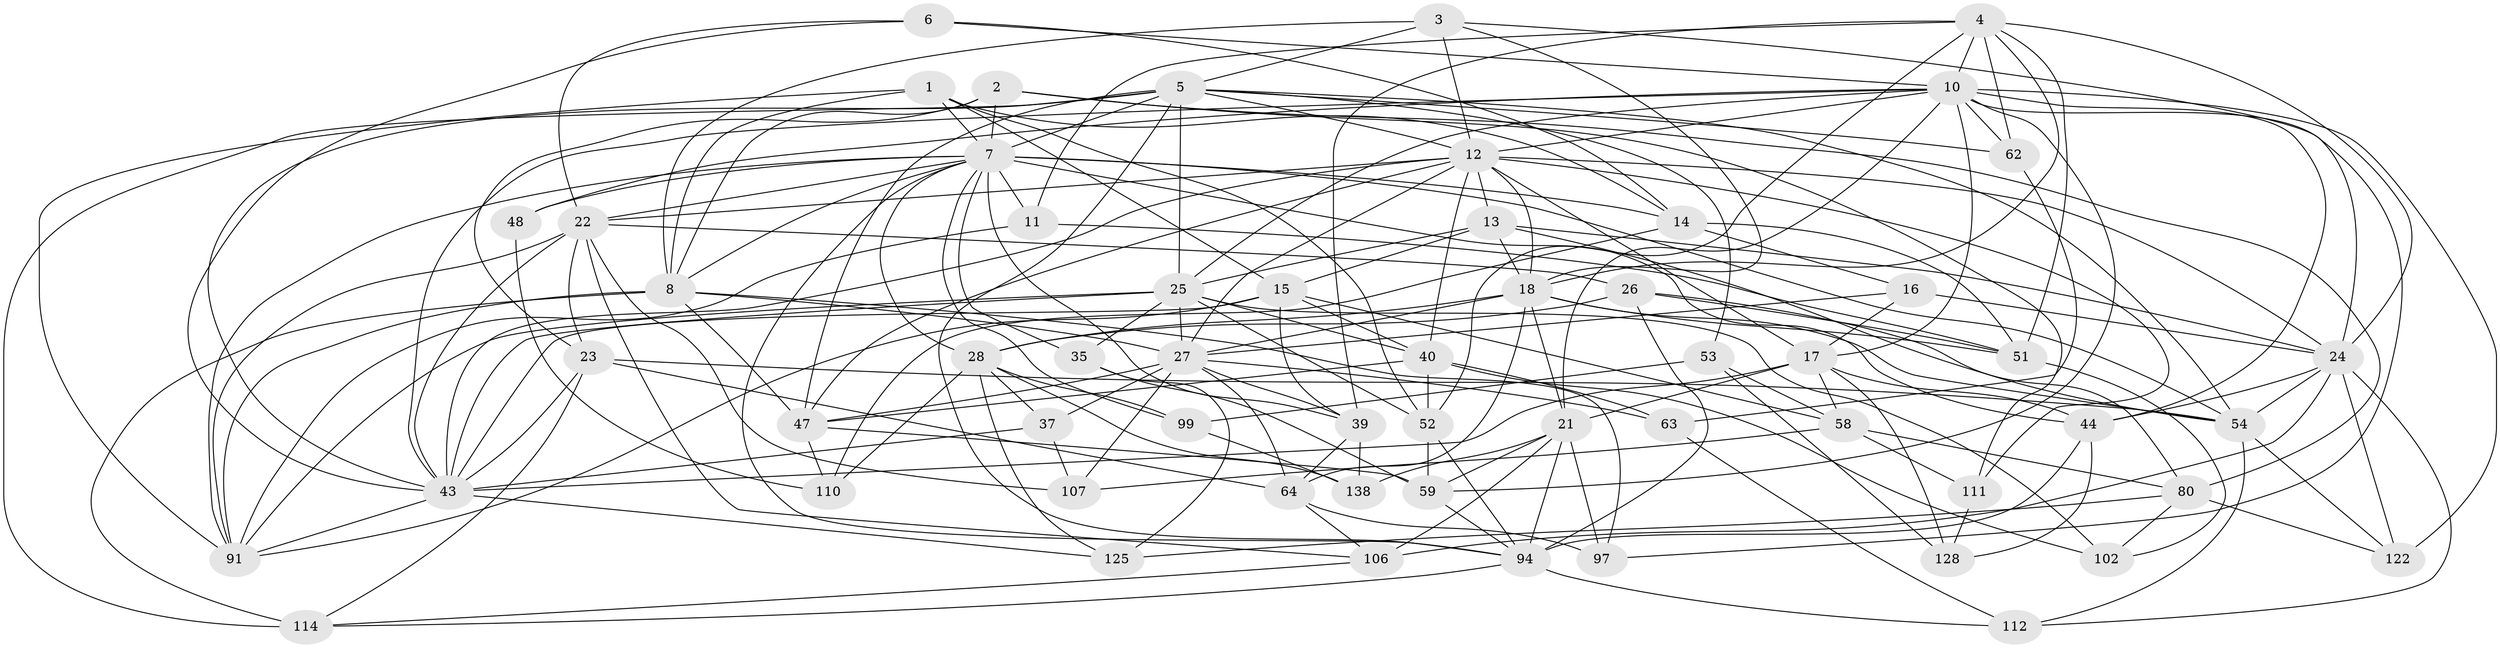 // original degree distribution, {4: 1.0}
// Generated by graph-tools (version 1.1) at 2025/20/03/04/25 18:20:40]
// undirected, 58 vertices, 189 edges
graph export_dot {
graph [start="1"]
  node [color=gray90,style=filled];
  1 [super="+29+113"];
  2 [super="+130"];
  3 [super="+83"];
  4 [super="+33+61"];
  5 [super="+134+79+67"];
  6;
  7 [super="+88+105+71+9"];
  8 [super="+131+38"];
  10 [super="+46+19+100"];
  11;
  12 [super="+31"];
  13 [super="+92"];
  14 [super="+87+123"];
  15 [super="+145+30"];
  16;
  17 [super="+20"];
  18 [super="+68+73"];
  21 [super="+77+143+34"];
  22 [super="+45"];
  23 [super="+60"];
  24 [super="+140+75"];
  25 [super="+36"];
  26 [super="+109"];
  27 [super="+66+108"];
  28 [super="+141+70"];
  35;
  37;
  39 [super="+69"];
  40 [super="+57+41"];
  43 [super="+74+49+90"];
  44 [super="+104"];
  47 [super="+135+81"];
  48;
  51 [super="+78"];
  52 [super="+86"];
  53;
  54 [super="+56"];
  58 [super="+121"];
  59 [super="+139"];
  62;
  63;
  64 [super="+117"];
  80 [super="+89"];
  91 [super="+124"];
  94 [super="+129+96"];
  97;
  99;
  102;
  106 [super="+144"];
  107;
  110;
  111;
  112;
  114 [super="+115"];
  122;
  125;
  128;
  138;
  1 -- 14 [weight=2];
  1 -- 52;
  1 -- 15 [weight=2];
  1 -- 7;
  1 -- 91;
  1 -- 8;
  2 -- 80;
  2 -- 111;
  2 -- 7 [weight=2];
  2 -- 8;
  2 -- 23;
  3 -- 5 [weight=2];
  3 -- 24;
  3 -- 18;
  3 -- 12;
  3 -- 8;
  4 -- 62;
  4 -- 10;
  4 -- 51;
  4 -- 24;
  4 -- 11;
  4 -- 39;
  4 -- 52;
  4 -- 18;
  5 -- 47;
  5 -- 7 [weight=3];
  5 -- 62;
  5 -- 25;
  5 -- 54;
  5 -- 114;
  5 -- 53;
  5 -- 43;
  5 -- 12;
  5 -- 94;
  6 -- 22;
  6 -- 14;
  6 -- 10;
  6 -- 43;
  7 -- 91;
  7 -- 54;
  7 -- 44;
  7 -- 14 [weight=2];
  7 -- 99;
  7 -- 35;
  7 -- 8;
  7 -- 39;
  7 -- 11;
  7 -- 48;
  7 -- 22;
  7 -- 94;
  7 -- 28;
  8 -- 97;
  8 -- 114 [weight=2];
  8 -- 27;
  8 -- 91;
  8 -- 47;
  10 -- 97;
  10 -- 17;
  10 -- 21;
  10 -- 43;
  10 -- 48 [weight=2];
  10 -- 122;
  10 -- 62;
  10 -- 44;
  10 -- 12;
  10 -- 25;
  10 -- 59;
  11 -- 91;
  11 -- 51;
  12 -- 22;
  12 -- 43;
  12 -- 27 [weight=2];
  12 -- 40;
  12 -- 13;
  12 -- 111;
  12 -- 47;
  12 -- 17;
  12 -- 18;
  12 -- 24;
  13 -- 80;
  13 -- 18;
  13 -- 24;
  13 -- 25;
  13 -- 15;
  14 -- 16;
  14 -- 110;
  14 -- 51;
  15 -- 40;
  15 -- 39;
  15 -- 58;
  15 -- 91;
  15 -- 43;
  16 -- 24;
  16 -- 17;
  16 -- 27;
  17 -- 128;
  17 -- 21;
  17 -- 43;
  17 -- 44;
  17 -- 58;
  18 -- 64;
  18 -- 21;
  18 -- 51;
  18 -- 27;
  18 -- 28;
  18 -- 54;
  21 -- 97;
  21 -- 138;
  21 -- 106 [weight=2];
  21 -- 94 [weight=2];
  21 -- 59;
  22 -- 107;
  22 -- 26 [weight=2];
  22 -- 106;
  22 -- 43;
  22 -- 91;
  22 -- 23;
  23 -- 64;
  23 -- 114;
  23 -- 54;
  23 -- 43;
  24 -- 106;
  24 -- 122;
  24 -- 112;
  24 -- 54;
  24 -- 44;
  25 -- 35;
  25 -- 102;
  25 -- 27;
  25 -- 43;
  25 -- 91;
  25 -- 52;
  25 -- 40;
  26 -- 51;
  26 -- 94;
  26 -- 28;
  26 -- 54;
  27 -- 63;
  27 -- 37;
  27 -- 107;
  27 -- 39;
  27 -- 64;
  27 -- 47;
  28 -- 125;
  28 -- 99;
  28 -- 37;
  28 -- 110;
  28 -- 138;
  35 -- 125;
  35 -- 59;
  37 -- 107;
  37 -- 43;
  39 -- 138;
  39 -- 64;
  40 -- 102;
  40 -- 47 [weight=2];
  40 -- 52;
  40 -- 63;
  43 -- 125;
  43 -- 91;
  44 -- 128;
  44 -- 94;
  47 -- 110;
  47 -- 59;
  48 -- 110;
  51 -- 102;
  52 -- 59;
  52 -- 94;
  53 -- 128;
  53 -- 99;
  53 -- 58;
  54 -- 122;
  54 -- 112;
  58 -- 107;
  58 -- 80;
  58 -- 111;
  59 -- 94;
  62 -- 63;
  63 -- 112;
  64 -- 97;
  64 -- 106;
  80 -- 125;
  80 -- 102;
  80 -- 122;
  94 -- 112;
  94 -- 114;
  99 -- 138;
  106 -- 114;
  111 -- 128;
}
